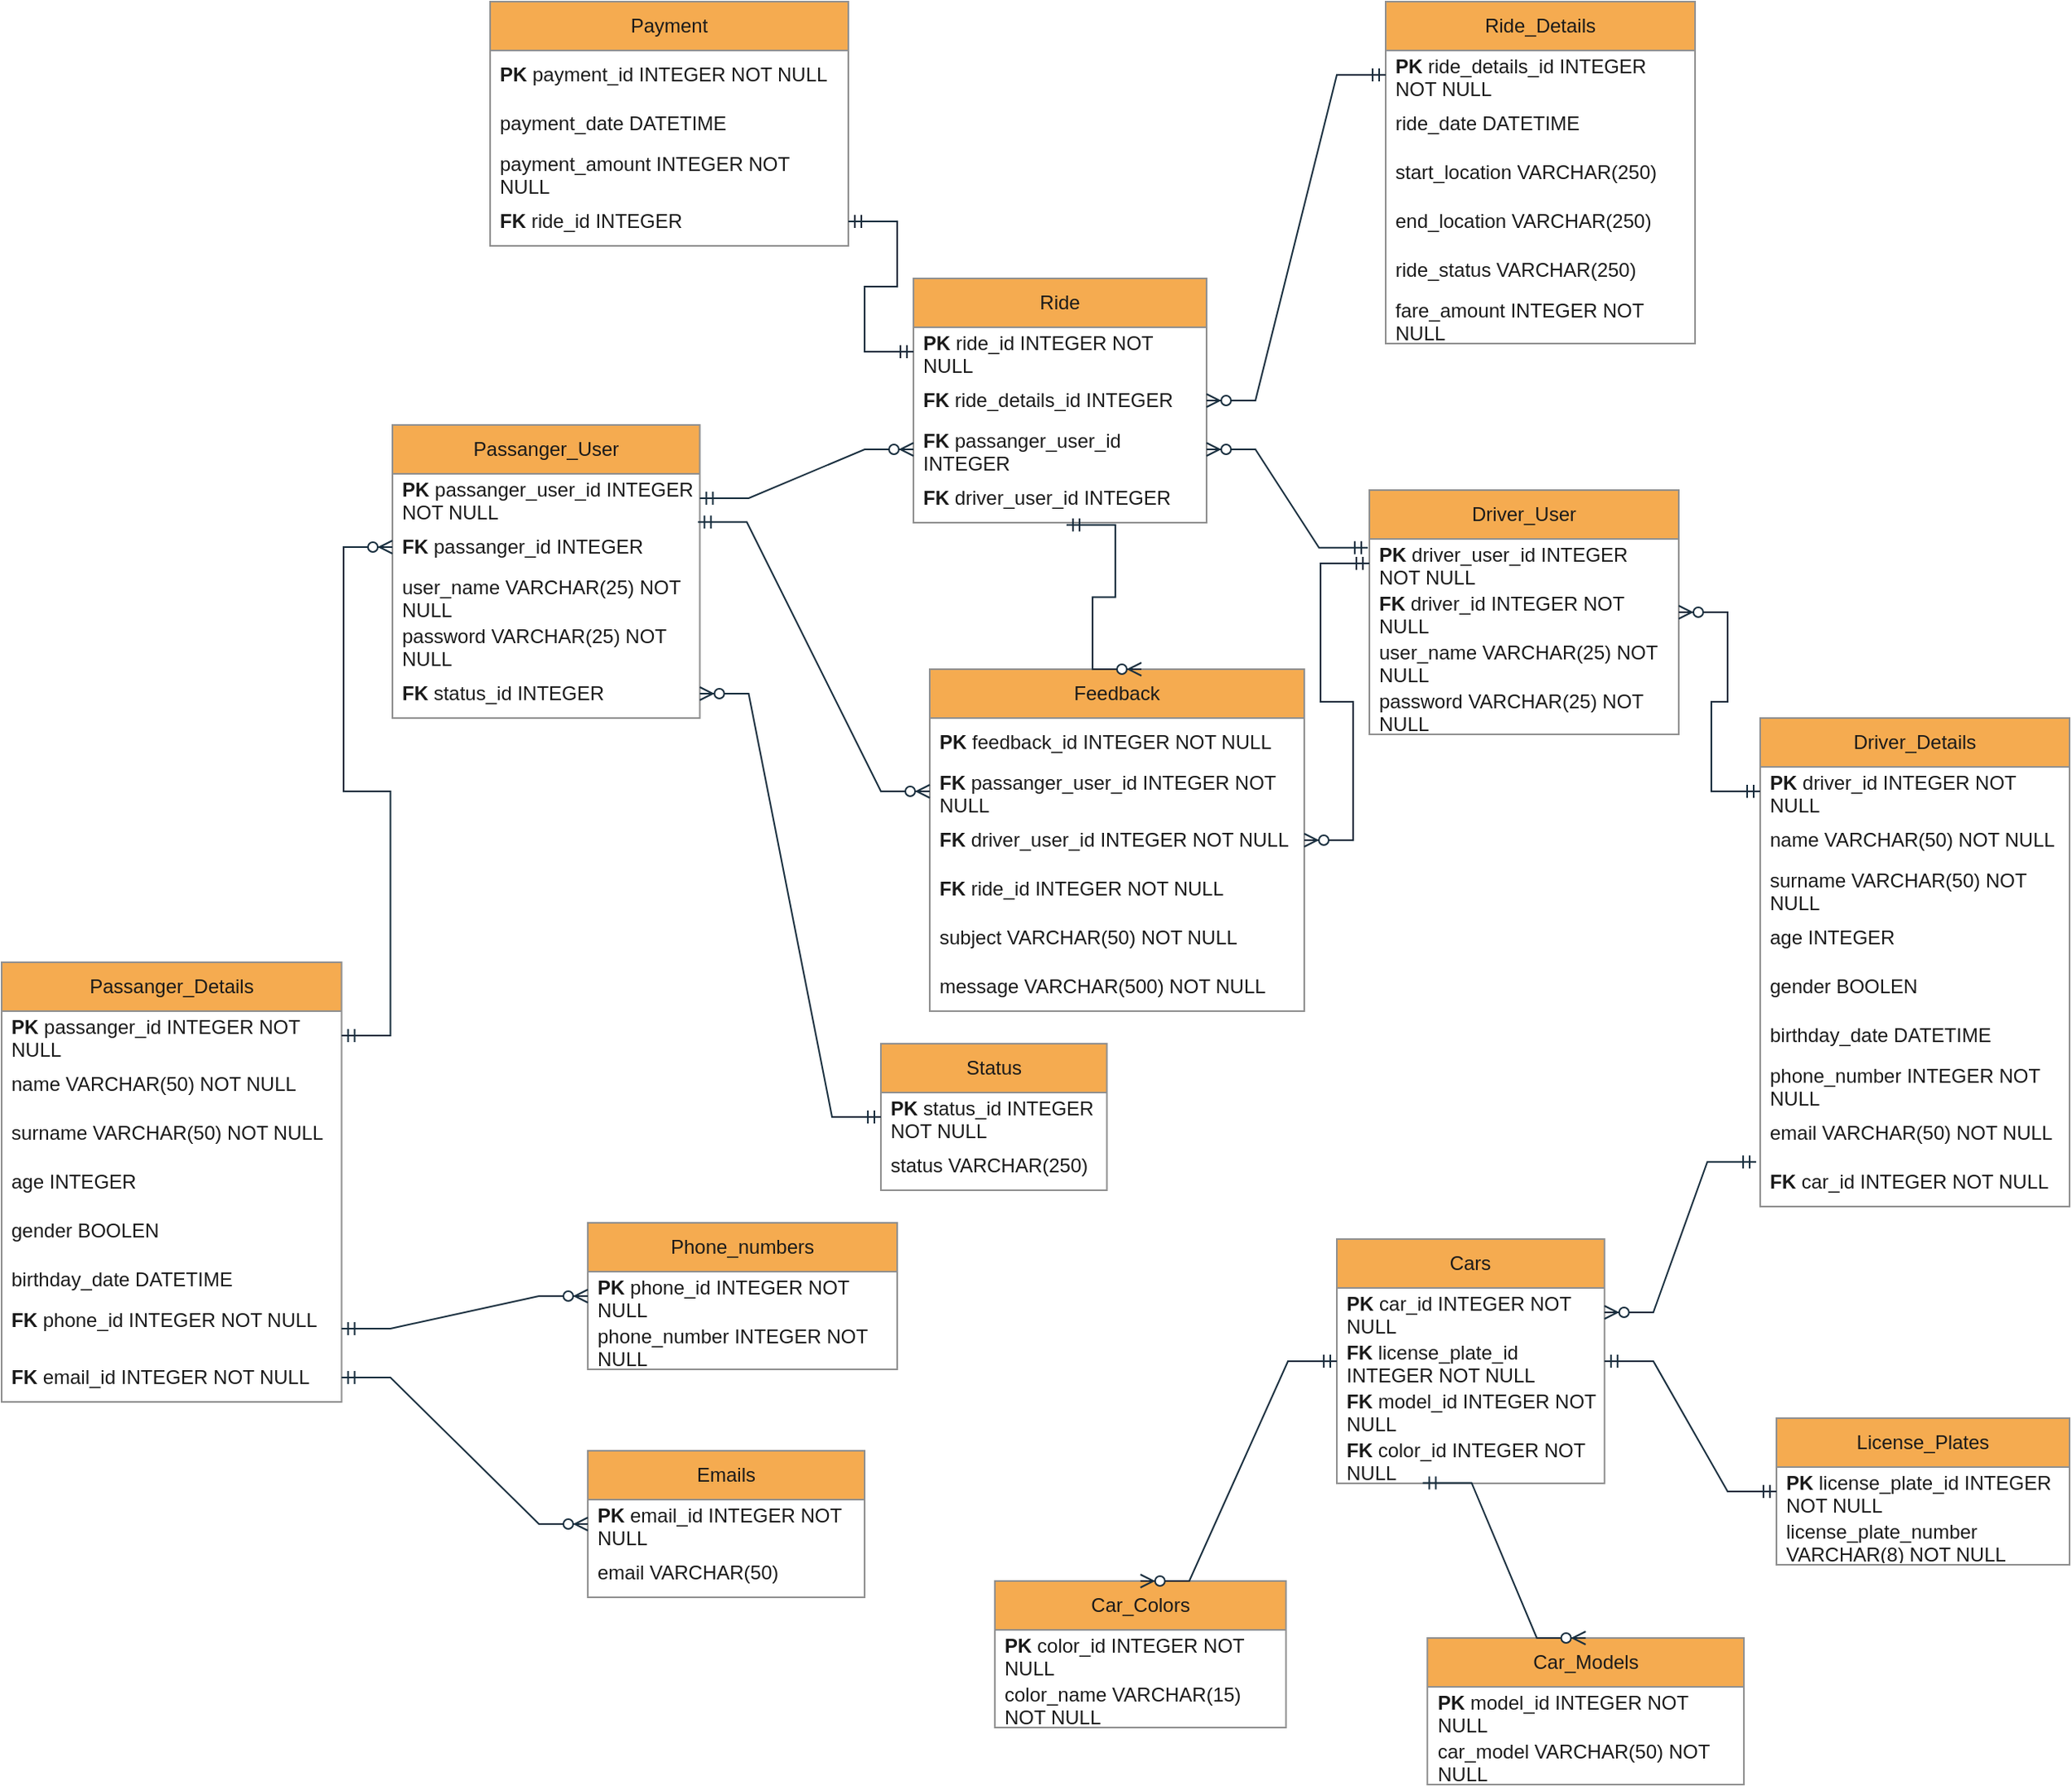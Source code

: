 <mxfile version="21.1.2" type="device">
  <diagram name="Page-1" id="oypxQ4XIu0FFfXPe1J0q">
    <mxGraphModel dx="1908" dy="2410" grid="0" gridSize="10" guides="1" tooltips="1" connect="1" arrows="1" fold="1" page="1" pageScale="1" pageWidth="1920" pageHeight="1200" math="0" shadow="0">
      <root>
        <mxCell id="0" />
        <mxCell id="1" parent="0" />
        <mxCell id="calgERfjeMDnUKyduBk7-1" value="Passanger_User" style="swimlane;fontStyle=0;childLayout=stackLayout;horizontal=1;startSize=30;horizontalStack=0;resizeParent=1;resizeParentMax=0;resizeLast=0;collapsible=1;marginBottom=0;whiteSpace=wrap;html=1;verticalAlign=middle;labelBackgroundColor=none;fillColor=#F5AB50;strokeColor=#909090;fontColor=#1A1A1A;rounded=0;" parent="1" vertex="1">
          <mxGeometry x="430" y="-842" width="188.78" height="180" as="geometry">
            <mxRectangle x="280" y="350" width="100" height="30" as="alternateBounds" />
          </mxGeometry>
        </mxCell>
        <mxCell id="calgERfjeMDnUKyduBk7-2" value="&lt;b&gt;PK&amp;nbsp;&lt;/b&gt;passanger_user_id INTEGER NOT NULL" style="text;strokeColor=none;fillColor=none;align=left;verticalAlign=middle;spacingLeft=4;spacingRight=4;overflow=hidden;points=[[0,0.5],[1,0.5]];portConstraint=eastwest;rotatable=0;whiteSpace=wrap;html=1;labelBackgroundColor=none;fontColor=#1A1A1A;rounded=0;" parent="calgERfjeMDnUKyduBk7-1" vertex="1">
          <mxGeometry y="30" width="188.78" height="30" as="geometry" />
        </mxCell>
        <mxCell id="calgERfjeMDnUKyduBk7-24" value="&lt;b&gt;FK&amp;nbsp;&lt;/b&gt;passanger_id INTEGER" style="text;strokeColor=none;fillColor=none;align=left;verticalAlign=middle;spacingLeft=4;spacingRight=4;overflow=hidden;points=[[0,0.5],[1,0.5]];portConstraint=eastwest;rotatable=0;whiteSpace=wrap;html=1;labelBackgroundColor=none;fontColor=#1A1A1A;rounded=0;" parent="calgERfjeMDnUKyduBk7-1" vertex="1">
          <mxGeometry y="60" width="188.78" height="30" as="geometry" />
        </mxCell>
        <mxCell id="calgERfjeMDnUKyduBk7-3" value="user_name VARCHAR(25) NOT NULL" style="text;strokeColor=none;fillColor=none;align=left;verticalAlign=middle;spacingLeft=4;spacingRight=4;overflow=hidden;points=[[0,0.5],[1,0.5]];portConstraint=eastwest;rotatable=0;whiteSpace=wrap;html=1;labelBackgroundColor=none;fontColor=#1A1A1A;rounded=0;" parent="calgERfjeMDnUKyduBk7-1" vertex="1">
          <mxGeometry y="90" width="188.78" height="30" as="geometry" />
        </mxCell>
        <mxCell id="calgERfjeMDnUKyduBk7-10" value="password VARCHAR(25) NOT NULL" style="text;strokeColor=none;fillColor=none;align=left;verticalAlign=middle;spacingLeft=4;spacingRight=4;overflow=hidden;points=[[0,0.5],[1,0.5]];portConstraint=eastwest;rotatable=0;whiteSpace=wrap;html=1;labelBackgroundColor=none;fontColor=#1A1A1A;rounded=0;" parent="calgERfjeMDnUKyduBk7-1" vertex="1">
          <mxGeometry y="120" width="188.78" height="30" as="geometry" />
        </mxCell>
        <mxCell id="calgERfjeMDnUKyduBk7-117" value="&lt;b&gt;FK&lt;/b&gt; status_id INTEGER" style="text;strokeColor=none;fillColor=none;align=left;verticalAlign=middle;spacingLeft=4;spacingRight=4;overflow=hidden;points=[[0,0.5],[1,0.5]];portConstraint=eastwest;rotatable=0;whiteSpace=wrap;html=1;labelBackgroundColor=none;fontColor=#1A1A1A;rounded=0;" parent="calgERfjeMDnUKyduBk7-1" vertex="1">
          <mxGeometry y="150" width="188.78" height="30" as="geometry" />
        </mxCell>
        <mxCell id="calgERfjeMDnUKyduBk7-16" value="Passanger_Details" style="swimlane;fontStyle=0;childLayout=stackLayout;horizontal=1;startSize=30;horizontalStack=0;resizeParent=1;resizeParentMax=0;resizeLast=0;collapsible=1;marginBottom=0;whiteSpace=wrap;html=1;verticalAlign=middle;labelBackgroundColor=none;fillColor=#F5AB50;strokeColor=#909090;fontColor=#1A1A1A;rounded=0;" parent="1" vertex="1">
          <mxGeometry x="190" y="-512" width="208.78" height="270" as="geometry">
            <mxRectangle x="280" y="350" width="100" height="30" as="alternateBounds" />
          </mxGeometry>
        </mxCell>
        <mxCell id="calgERfjeMDnUKyduBk7-17" value="&lt;b&gt;PK&amp;nbsp;&lt;/b&gt;passanger_id INTEGER NOT NULL" style="text;strokeColor=none;fillColor=none;align=left;verticalAlign=middle;spacingLeft=4;spacingRight=4;overflow=hidden;points=[[0,0.5],[1,0.5]];portConstraint=eastwest;rotatable=0;whiteSpace=wrap;html=1;labelBackgroundColor=none;fontColor=#1A1A1A;rounded=0;" parent="calgERfjeMDnUKyduBk7-16" vertex="1">
          <mxGeometry y="30" width="208.78" height="30" as="geometry" />
        </mxCell>
        <mxCell id="calgERfjeMDnUKyduBk7-18" value="name VARCHAR(50) NOT NULL" style="text;strokeColor=none;fillColor=none;align=left;verticalAlign=middle;spacingLeft=4;spacingRight=4;overflow=hidden;points=[[0,0.5],[1,0.5]];portConstraint=eastwest;rotatable=0;whiteSpace=wrap;html=1;labelBackgroundColor=none;fontColor=#1A1A1A;rounded=0;" parent="calgERfjeMDnUKyduBk7-16" vertex="1">
          <mxGeometry y="60" width="208.78" height="30" as="geometry" />
        </mxCell>
        <mxCell id="calgERfjeMDnUKyduBk7-19" value="surname VARCHAR(50) NOT NULL" style="text;strokeColor=none;fillColor=none;align=left;verticalAlign=middle;spacingLeft=4;spacingRight=4;overflow=hidden;points=[[0,0.5],[1,0.5]];portConstraint=eastwest;rotatable=0;whiteSpace=wrap;html=1;labelBackgroundColor=none;fontColor=#1A1A1A;rounded=0;" parent="calgERfjeMDnUKyduBk7-16" vertex="1">
          <mxGeometry y="90" width="208.78" height="30" as="geometry" />
        </mxCell>
        <mxCell id="calgERfjeMDnUKyduBk7-23" value="age INTEGER" style="text;strokeColor=none;fillColor=none;align=left;verticalAlign=middle;spacingLeft=4;spacingRight=4;overflow=hidden;points=[[0,0.5],[1,0.5]];portConstraint=eastwest;rotatable=0;whiteSpace=wrap;html=1;labelBackgroundColor=none;fontColor=#1A1A1A;rounded=0;" parent="calgERfjeMDnUKyduBk7-16" vertex="1">
          <mxGeometry y="120" width="208.78" height="30" as="geometry" />
        </mxCell>
        <mxCell id="calgERfjeMDnUKyduBk7-27" value="gender BOOLEN" style="text;strokeColor=none;fillColor=none;align=left;verticalAlign=middle;spacingLeft=4;spacingRight=4;overflow=hidden;points=[[0,0.5],[1,0.5]];portConstraint=eastwest;rotatable=0;whiteSpace=wrap;html=1;labelBackgroundColor=none;fontColor=#1A1A1A;rounded=0;" parent="calgERfjeMDnUKyduBk7-16" vertex="1">
          <mxGeometry y="150" width="208.78" height="30" as="geometry" />
        </mxCell>
        <mxCell id="calgERfjeMDnUKyduBk7-22" value="birthday_date DATETIME" style="text;strokeColor=none;fillColor=none;align=left;verticalAlign=middle;spacingLeft=4;spacingRight=4;overflow=hidden;points=[[0,0.5],[1,0.5]];portConstraint=eastwest;rotatable=0;whiteSpace=wrap;html=1;labelBackgroundColor=none;fontColor=#1A1A1A;rounded=0;" parent="calgERfjeMDnUKyduBk7-16" vertex="1">
          <mxGeometry y="180" width="208.78" height="30" as="geometry" />
        </mxCell>
        <mxCell id="calgERfjeMDnUKyduBk7-21" value="&lt;b&gt;FK&amp;nbsp;&lt;/b&gt;phone_id INTEGER NOT NULL&lt;br&gt;&amp;nbsp;" style="text;strokeColor=none;fillColor=none;align=left;verticalAlign=middle;spacingLeft=4;spacingRight=4;overflow=hidden;points=[[0,0.5],[1,0.5]];portConstraint=eastwest;rotatable=0;whiteSpace=wrap;html=1;labelBackgroundColor=none;fontColor=#1A1A1A;rounded=0;" parent="calgERfjeMDnUKyduBk7-16" vertex="1">
          <mxGeometry y="210" width="208.78" height="30" as="geometry" />
        </mxCell>
        <mxCell id="calgERfjeMDnUKyduBk7-25" value="&lt;b&gt;FK&lt;/b&gt; email_id INTEGER NOT NULL" style="text;strokeColor=none;fillColor=none;align=left;verticalAlign=middle;spacingLeft=4;spacingRight=4;overflow=hidden;points=[[0,0.5],[1,0.5]];portConstraint=eastwest;rotatable=0;whiteSpace=wrap;html=1;labelBackgroundColor=none;fontColor=#1A1A1A;rounded=0;" parent="calgERfjeMDnUKyduBk7-16" vertex="1">
          <mxGeometry y="240" width="208.78" height="30" as="geometry" />
        </mxCell>
        <mxCell id="calgERfjeMDnUKyduBk7-28" value="" style="edgeStyle=entityRelationEdgeStyle;fontSize=12;html=1;endArrow=ERzeroToMany;startArrow=ERmandOne;rounded=0;exitX=1;exitY=0.5;exitDx=0;exitDy=0;entryX=0;entryY=0.5;entryDx=0;entryDy=0;labelBackgroundColor=none;fontColor=default;strokeColor=#182E3E;" parent="1" source="calgERfjeMDnUKyduBk7-17" target="calgERfjeMDnUKyduBk7-24" edge="1">
          <mxGeometry width="100" height="100" relative="1" as="geometry">
            <mxPoint x="286" y="128" as="sourcePoint" />
            <mxPoint x="386" y="28" as="targetPoint" />
          </mxGeometry>
        </mxCell>
        <mxCell id="calgERfjeMDnUKyduBk7-29" value="Driver_User" style="swimlane;fontStyle=0;childLayout=stackLayout;horizontal=1;startSize=30;horizontalStack=0;resizeParent=1;resizeParentMax=0;resizeLast=0;collapsible=1;marginBottom=0;whiteSpace=wrap;html=1;verticalAlign=middle;labelBackgroundColor=none;fillColor=#F5AB50;strokeColor=#909090;fontColor=#1A1A1A;rounded=0;" parent="1" vertex="1">
          <mxGeometry x="1030" y="-802" width="190" height="150" as="geometry">
            <mxRectangle x="280" y="350" width="100" height="30" as="alternateBounds" />
          </mxGeometry>
        </mxCell>
        <mxCell id="calgERfjeMDnUKyduBk7-30" value="&lt;b&gt;PK&amp;nbsp;&lt;/b&gt;driver_user_id INTEGER NOT NULL" style="text;strokeColor=none;fillColor=none;align=left;verticalAlign=middle;spacingLeft=4;spacingRight=4;overflow=hidden;points=[[0,0.5],[1,0.5]];portConstraint=eastwest;rotatable=0;whiteSpace=wrap;html=1;labelBackgroundColor=none;fontColor=#1A1A1A;rounded=0;" parent="calgERfjeMDnUKyduBk7-29" vertex="1">
          <mxGeometry y="30" width="190" height="30" as="geometry" />
        </mxCell>
        <mxCell id="calgERfjeMDnUKyduBk7-37" value="&lt;b&gt;FK&amp;nbsp;&lt;/b&gt;driver_id INTEGER NOT NULL" style="text;strokeColor=none;fillColor=none;align=left;verticalAlign=middle;spacingLeft=4;spacingRight=4;overflow=hidden;points=[[0,0.5],[1,0.5]];portConstraint=eastwest;rotatable=0;whiteSpace=wrap;html=1;labelBackgroundColor=none;fontColor=#1A1A1A;rounded=0;" parent="calgERfjeMDnUKyduBk7-29" vertex="1">
          <mxGeometry y="60" width="190" height="30" as="geometry" />
        </mxCell>
        <mxCell id="calgERfjeMDnUKyduBk7-36" value="user_name VARCHAR(25) NOT NULL" style="text;strokeColor=none;fillColor=none;align=left;verticalAlign=middle;spacingLeft=4;spacingRight=4;overflow=hidden;points=[[0,0.5],[1,0.5]];portConstraint=eastwest;rotatable=0;whiteSpace=wrap;html=1;labelBackgroundColor=none;fontColor=#1A1A1A;rounded=0;" parent="calgERfjeMDnUKyduBk7-29" vertex="1">
          <mxGeometry y="90" width="190" height="30" as="geometry" />
        </mxCell>
        <mxCell id="calgERfjeMDnUKyduBk7-35" value="password VARCHAR(25) NOT NULL" style="text;strokeColor=none;fillColor=none;align=left;verticalAlign=middle;spacingLeft=4;spacingRight=4;overflow=hidden;points=[[0,0.5],[1,0.5]];portConstraint=eastwest;rotatable=0;whiteSpace=wrap;html=1;labelBackgroundColor=none;fontColor=#1A1A1A;rounded=0;" parent="calgERfjeMDnUKyduBk7-29" vertex="1">
          <mxGeometry y="120" width="190" height="30" as="geometry" />
        </mxCell>
        <mxCell id="calgERfjeMDnUKyduBk7-38" value="Driver_Details" style="swimlane;fontStyle=0;childLayout=stackLayout;horizontal=1;startSize=30;horizontalStack=0;resizeParent=1;resizeParentMax=0;resizeLast=0;collapsible=1;marginBottom=0;whiteSpace=wrap;html=1;verticalAlign=middle;labelBackgroundColor=none;fillColor=#F5AB50;strokeColor=#909090;fontColor=#1A1A1A;rounded=0;" parent="1" vertex="1">
          <mxGeometry x="1270" y="-662" width="190" height="300" as="geometry">
            <mxRectangle x="280" y="350" width="100" height="30" as="alternateBounds" />
          </mxGeometry>
        </mxCell>
        <mxCell id="calgERfjeMDnUKyduBk7-39" value="&lt;b&gt;PK&amp;nbsp;&lt;/b&gt;driver_id INTEGER NOT NULL" style="text;strokeColor=none;fillColor=none;align=left;verticalAlign=middle;spacingLeft=4;spacingRight=4;overflow=hidden;points=[[0,0.5],[1,0.5]];portConstraint=eastwest;rotatable=0;whiteSpace=wrap;html=1;labelBackgroundColor=none;fontColor=#1A1A1A;rounded=0;" parent="calgERfjeMDnUKyduBk7-38" vertex="1">
          <mxGeometry y="30" width="190" height="30" as="geometry" />
        </mxCell>
        <mxCell id="calgERfjeMDnUKyduBk7-40" value="name VARCHAR(50) NOT NULL" style="text;strokeColor=none;fillColor=none;align=left;verticalAlign=middle;spacingLeft=4;spacingRight=4;overflow=hidden;points=[[0,0.5],[1,0.5]];portConstraint=eastwest;rotatable=0;whiteSpace=wrap;html=1;labelBackgroundColor=none;fontColor=#1A1A1A;rounded=0;" parent="calgERfjeMDnUKyduBk7-38" vertex="1">
          <mxGeometry y="60" width="190" height="30" as="geometry" />
        </mxCell>
        <mxCell id="calgERfjeMDnUKyduBk7-41" value="surname VARCHAR(50) NOT NULL" style="text;strokeColor=none;fillColor=none;align=left;verticalAlign=middle;spacingLeft=4;spacingRight=4;overflow=hidden;points=[[0,0.5],[1,0.5]];portConstraint=eastwest;rotatable=0;whiteSpace=wrap;html=1;labelBackgroundColor=none;fontColor=#1A1A1A;rounded=0;" parent="calgERfjeMDnUKyduBk7-38" vertex="1">
          <mxGeometry y="90" width="190" height="30" as="geometry" />
        </mxCell>
        <mxCell id="calgERfjeMDnUKyduBk7-42" value="age INTEGER" style="text;strokeColor=none;fillColor=none;align=left;verticalAlign=middle;spacingLeft=4;spacingRight=4;overflow=hidden;points=[[0,0.5],[1,0.5]];portConstraint=eastwest;rotatable=0;whiteSpace=wrap;html=1;labelBackgroundColor=none;fontColor=#1A1A1A;rounded=0;" parent="calgERfjeMDnUKyduBk7-38" vertex="1">
          <mxGeometry y="120" width="190" height="30" as="geometry" />
        </mxCell>
        <mxCell id="calgERfjeMDnUKyduBk7-43" value="gender BOOLEN" style="text;strokeColor=none;fillColor=none;align=left;verticalAlign=middle;spacingLeft=4;spacingRight=4;overflow=hidden;points=[[0,0.5],[1,0.5]];portConstraint=eastwest;rotatable=0;whiteSpace=wrap;html=1;labelBackgroundColor=none;fontColor=#1A1A1A;rounded=0;" parent="calgERfjeMDnUKyduBk7-38" vertex="1">
          <mxGeometry y="150" width="190" height="30" as="geometry" />
        </mxCell>
        <mxCell id="calgERfjeMDnUKyduBk7-44" value="birthday_date DATETIME" style="text;strokeColor=none;fillColor=none;align=left;verticalAlign=middle;spacingLeft=4;spacingRight=4;overflow=hidden;points=[[0,0.5],[1,0.5]];portConstraint=eastwest;rotatable=0;whiteSpace=wrap;html=1;labelBackgroundColor=none;fontColor=#1A1A1A;rounded=0;" parent="calgERfjeMDnUKyduBk7-38" vertex="1">
          <mxGeometry y="180" width="190" height="30" as="geometry" />
        </mxCell>
        <mxCell id="calgERfjeMDnUKyduBk7-45" value="phone_number INTEGER NOT NULL" style="text;strokeColor=none;fillColor=none;align=left;verticalAlign=middle;spacingLeft=4;spacingRight=4;overflow=hidden;points=[[0,0.5],[1,0.5]];portConstraint=eastwest;rotatable=0;whiteSpace=wrap;html=1;labelBackgroundColor=none;fontColor=#1A1A1A;rounded=0;" parent="calgERfjeMDnUKyduBk7-38" vertex="1">
          <mxGeometry y="210" width="190" height="30" as="geometry" />
        </mxCell>
        <mxCell id="calgERfjeMDnUKyduBk7-46" value="email VARCHAR(50) NOT NULL" style="text;strokeColor=none;fillColor=none;align=left;verticalAlign=middle;spacingLeft=4;spacingRight=4;overflow=hidden;points=[[0,0.5],[1,0.5]];portConstraint=eastwest;rotatable=0;whiteSpace=wrap;html=1;labelBackgroundColor=none;fontColor=#1A1A1A;rounded=0;" parent="calgERfjeMDnUKyduBk7-38" vertex="1">
          <mxGeometry y="240" width="190" height="30" as="geometry" />
        </mxCell>
        <mxCell id="calgERfjeMDnUKyduBk7-49" value="&lt;b&gt;FK&amp;nbsp;&lt;/b&gt;car_id INTEGER NOT NULL" style="text;strokeColor=none;fillColor=none;align=left;verticalAlign=middle;spacingLeft=4;spacingRight=4;overflow=hidden;points=[[0,0.5],[1,0.5]];portConstraint=eastwest;rotatable=0;whiteSpace=wrap;html=1;labelBackgroundColor=none;fontColor=#1A1A1A;rounded=0;" parent="calgERfjeMDnUKyduBk7-38" vertex="1">
          <mxGeometry y="270" width="190" height="30" as="geometry" />
        </mxCell>
        <mxCell id="calgERfjeMDnUKyduBk7-50" value="Cars" style="swimlane;fontStyle=0;childLayout=stackLayout;horizontal=1;startSize=30;horizontalStack=0;resizeParent=1;resizeParentMax=0;resizeLast=0;collapsible=1;marginBottom=0;whiteSpace=wrap;html=1;verticalAlign=middle;labelBackgroundColor=none;fillColor=#F5AB50;strokeColor=#909090;fontColor=#1A1A1A;rounded=0;" parent="1" vertex="1">
          <mxGeometry x="1010" y="-342" width="164.39" height="150" as="geometry">
            <mxRectangle x="280" y="350" width="100" height="30" as="alternateBounds" />
          </mxGeometry>
        </mxCell>
        <mxCell id="calgERfjeMDnUKyduBk7-51" value="&lt;b&gt;PK&amp;nbsp;&lt;/b&gt;car_id INTEGER NOT NULL" style="text;strokeColor=none;fillColor=none;align=left;verticalAlign=middle;spacingLeft=4;spacingRight=4;overflow=hidden;points=[[0,0.5],[1,0.5]];portConstraint=eastwest;rotatable=0;whiteSpace=wrap;html=1;labelBackgroundColor=none;fontColor=#1A1A1A;rounded=0;" parent="calgERfjeMDnUKyduBk7-50" vertex="1">
          <mxGeometry y="30" width="164.39" height="30" as="geometry" />
        </mxCell>
        <mxCell id="calgERfjeMDnUKyduBk7-55" value="&lt;b&gt;FK&amp;nbsp;&lt;/b&gt;license_plate_id INTEGER NOT NULL" style="text;strokeColor=none;fillColor=none;align=left;verticalAlign=middle;spacingLeft=4;spacingRight=4;overflow=hidden;points=[[0,0.5],[1,0.5]];portConstraint=eastwest;rotatable=0;whiteSpace=wrap;html=1;labelBackgroundColor=none;fontColor=#1A1A1A;rounded=0;" parent="calgERfjeMDnUKyduBk7-50" vertex="1">
          <mxGeometry y="60" width="164.39" height="30" as="geometry" />
        </mxCell>
        <mxCell id="calgERfjeMDnUKyduBk7-52" value="&lt;b&gt;FK&amp;nbsp;&lt;/b&gt;model_id INTEGER NOT NULL" style="text;strokeColor=none;fillColor=none;align=left;verticalAlign=middle;spacingLeft=4;spacingRight=4;overflow=hidden;points=[[0,0.5],[1,0.5]];portConstraint=eastwest;rotatable=0;whiteSpace=wrap;html=1;labelBackgroundColor=none;fontColor=#1A1A1A;rounded=0;" parent="calgERfjeMDnUKyduBk7-50" vertex="1">
          <mxGeometry y="90" width="164.39" height="30" as="geometry" />
        </mxCell>
        <mxCell id="calgERfjeMDnUKyduBk7-54" value="&lt;b&gt;FK&amp;nbsp;&lt;/b&gt;color_id INTEGER NOT NULL" style="text;strokeColor=none;fillColor=none;align=left;verticalAlign=middle;spacingLeft=4;spacingRight=4;overflow=hidden;points=[[0,0.5],[1,0.5]];portConstraint=eastwest;rotatable=0;whiteSpace=wrap;html=1;labelBackgroundColor=none;fontColor=#1A1A1A;rounded=0;" parent="calgERfjeMDnUKyduBk7-50" vertex="1">
          <mxGeometry y="120" width="164.39" height="30" as="geometry" />
        </mxCell>
        <mxCell id="calgERfjeMDnUKyduBk7-56" value="License_Plates" style="swimlane;fontStyle=0;childLayout=stackLayout;horizontal=1;startSize=30;horizontalStack=0;resizeParent=1;resizeParentMax=0;resizeLast=0;collapsible=1;marginBottom=0;whiteSpace=wrap;html=1;verticalAlign=middle;labelBackgroundColor=none;fillColor=#F5AB50;strokeColor=#909090;fontColor=#1A1A1A;rounded=0;" parent="1" vertex="1">
          <mxGeometry x="1280" y="-232" width="180" height="90" as="geometry">
            <mxRectangle x="280" y="350" width="100" height="30" as="alternateBounds" />
          </mxGeometry>
        </mxCell>
        <mxCell id="calgERfjeMDnUKyduBk7-57" value="&lt;b&gt;PK&amp;nbsp;&lt;/b&gt;license_plate_id INTEGER NOT NULL" style="text;strokeColor=none;fillColor=none;align=left;verticalAlign=middle;spacingLeft=4;spacingRight=4;overflow=hidden;points=[[0,0.5],[1,0.5]];portConstraint=eastwest;rotatable=0;whiteSpace=wrap;html=1;labelBackgroundColor=none;fontColor=#1A1A1A;rounded=0;" parent="calgERfjeMDnUKyduBk7-56" vertex="1">
          <mxGeometry y="30" width="180" height="30" as="geometry" />
        </mxCell>
        <mxCell id="calgERfjeMDnUKyduBk7-58" value="license_plate_number VARCHAR(8) NOT NULL" style="text;strokeColor=none;fillColor=none;align=left;verticalAlign=middle;spacingLeft=4;spacingRight=4;overflow=hidden;points=[[0,0.5],[1,0.5]];portConstraint=eastwest;rotatable=0;whiteSpace=wrap;html=1;labelBackgroundColor=none;fontColor=#1A1A1A;rounded=0;" parent="calgERfjeMDnUKyduBk7-56" vertex="1">
          <mxGeometry y="60" width="180" height="30" as="geometry" />
        </mxCell>
        <mxCell id="calgERfjeMDnUKyduBk7-61" value="Car_Models" style="swimlane;fontStyle=0;childLayout=stackLayout;horizontal=1;startSize=30;horizontalStack=0;resizeParent=1;resizeParentMax=0;resizeLast=0;collapsible=1;marginBottom=0;whiteSpace=wrap;html=1;verticalAlign=middle;labelBackgroundColor=none;fillColor=#F5AB50;strokeColor=#909090;fontColor=#1A1A1A;rounded=0;" parent="1" vertex="1">
          <mxGeometry x="1065.61" y="-97" width="194.39" height="90" as="geometry">
            <mxRectangle x="280" y="350" width="100" height="30" as="alternateBounds" />
          </mxGeometry>
        </mxCell>
        <mxCell id="calgERfjeMDnUKyduBk7-62" value="&lt;b&gt;PK&amp;nbsp;&lt;/b&gt;model_id INTEGER NOT NULL" style="text;strokeColor=none;fillColor=none;align=left;verticalAlign=middle;spacingLeft=4;spacingRight=4;overflow=hidden;points=[[0,0.5],[1,0.5]];portConstraint=eastwest;rotatable=0;whiteSpace=wrap;html=1;labelBackgroundColor=none;fontColor=#1A1A1A;rounded=0;" parent="calgERfjeMDnUKyduBk7-61" vertex="1">
          <mxGeometry y="30" width="194.39" height="30" as="geometry" />
        </mxCell>
        <mxCell id="calgERfjeMDnUKyduBk7-63" value="car_model VARCHAR(50) NOT NULL" style="text;strokeColor=none;fillColor=none;align=left;verticalAlign=middle;spacingLeft=4;spacingRight=4;overflow=hidden;points=[[0,0.5],[1,0.5]];portConstraint=eastwest;rotatable=0;whiteSpace=wrap;html=1;labelBackgroundColor=none;fontColor=#1A1A1A;rounded=0;" parent="calgERfjeMDnUKyduBk7-61" vertex="1">
          <mxGeometry y="60" width="194.39" height="30" as="geometry" />
        </mxCell>
        <mxCell id="calgERfjeMDnUKyduBk7-64" value="Car_Colors" style="swimlane;fontStyle=0;childLayout=stackLayout;horizontal=1;startSize=30;horizontalStack=0;resizeParent=1;resizeParentMax=0;resizeLast=0;collapsible=1;marginBottom=0;whiteSpace=wrap;html=1;verticalAlign=middle;labelBackgroundColor=none;fillColor=#F5AB50;strokeColor=#909090;fontColor=#1A1A1A;rounded=0;" parent="1" vertex="1">
          <mxGeometry x="800" y="-132" width="178.78" height="90" as="geometry">
            <mxRectangle x="280" y="350" width="100" height="30" as="alternateBounds" />
          </mxGeometry>
        </mxCell>
        <mxCell id="calgERfjeMDnUKyduBk7-66" value="&lt;b&gt;PK&amp;nbsp;&lt;/b&gt;color_id INTEGER NOT NULL" style="text;strokeColor=none;fillColor=none;align=left;verticalAlign=middle;spacingLeft=4;spacingRight=4;overflow=hidden;points=[[0,0.5],[1,0.5]];portConstraint=eastwest;rotatable=0;whiteSpace=wrap;html=1;labelBackgroundColor=none;fontColor=#1A1A1A;rounded=0;" parent="calgERfjeMDnUKyduBk7-64" vertex="1">
          <mxGeometry y="30" width="178.78" height="30" as="geometry" />
        </mxCell>
        <mxCell id="calgERfjeMDnUKyduBk7-68" value="color_name VARCHAR(15) NOT NULL" style="text;strokeColor=none;fillColor=none;align=left;verticalAlign=middle;spacingLeft=4;spacingRight=4;overflow=hidden;points=[[0,0.5],[1,0.5]];portConstraint=eastwest;rotatable=0;whiteSpace=wrap;html=1;labelBackgroundColor=none;fontColor=#1A1A1A;rounded=0;" parent="calgERfjeMDnUKyduBk7-64" vertex="1">
          <mxGeometry y="60" width="178.78" height="30" as="geometry" />
        </mxCell>
        <mxCell id="calgERfjeMDnUKyduBk7-69" value="" style="edgeStyle=entityRelationEdgeStyle;fontSize=12;html=1;endArrow=ERmandOne;startArrow=ERmandOne;rounded=0;entryX=0;entryY=0.5;entryDx=0;entryDy=0;exitX=1;exitY=0.5;exitDx=0;exitDy=0;labelBackgroundColor=none;fontColor=default;strokeColor=#182E3E;" parent="1" source="calgERfjeMDnUKyduBk7-55" target="calgERfjeMDnUKyduBk7-57" edge="1">
          <mxGeometry width="100" height="100" relative="1" as="geometry">
            <mxPoint x="1525" y="122" as="sourcePoint" />
            <mxPoint x="1656" y="28" as="targetPoint" />
          </mxGeometry>
        </mxCell>
        <mxCell id="calgERfjeMDnUKyduBk7-70" value="" style="edgeStyle=entityRelationEdgeStyle;fontSize=12;html=1;endArrow=ERzeroToMany;startArrow=ERmandOne;rounded=0;entryX=0.5;entryY=0;entryDx=0;entryDy=0;exitX=0.321;exitY=0.99;exitDx=0;exitDy=0;labelBackgroundColor=none;fontColor=default;strokeColor=#182E3E;exitPerimeter=0;" parent="1" source="calgERfjeMDnUKyduBk7-54" target="calgERfjeMDnUKyduBk7-61" edge="1">
          <mxGeometry width="100" height="100" relative="1" as="geometry">
            <mxPoint x="1536" y="278" as="sourcePoint" />
            <mxPoint x="1636" y="178" as="targetPoint" />
          </mxGeometry>
        </mxCell>
        <mxCell id="calgERfjeMDnUKyduBk7-71" value="" style="edgeStyle=entityRelationEdgeStyle;fontSize=12;html=1;endArrow=ERzeroToMany;startArrow=ERmandOne;rounded=0;labelBackgroundColor=none;fontColor=default;strokeColor=#182E3E;exitX=0;exitY=0.5;exitDx=0;exitDy=0;entryX=0.5;entryY=0;entryDx=0;entryDy=0;" parent="1" source="calgERfjeMDnUKyduBk7-55" target="calgERfjeMDnUKyduBk7-64" edge="1">
          <mxGeometry width="100" height="100" relative="1" as="geometry">
            <mxPoint x="1559" y="-147" as="sourcePoint" />
            <mxPoint x="1340" y="33" as="targetPoint" />
          </mxGeometry>
        </mxCell>
        <mxCell id="calgERfjeMDnUKyduBk7-72" value="" style="edgeStyle=entityRelationEdgeStyle;fontSize=12;html=1;endArrow=ERzeroToMany;startArrow=ERmandOne;rounded=0;exitX=-0.013;exitY=0.086;exitDx=0;exitDy=0;entryX=1;entryY=0.5;entryDx=0;entryDy=0;labelBackgroundColor=none;fontColor=default;strokeColor=#182E3E;exitPerimeter=0;" parent="1" source="calgERfjeMDnUKyduBk7-49" target="calgERfjeMDnUKyduBk7-51" edge="1">
          <mxGeometry width="100" height="100" relative="1" as="geometry">
            <mxPoint x="1286" y="218" as="sourcePoint" />
            <mxPoint x="1386" y="118" as="targetPoint" />
          </mxGeometry>
        </mxCell>
        <mxCell id="calgERfjeMDnUKyduBk7-73" value="" style="edgeStyle=entityRelationEdgeStyle;fontSize=12;html=1;endArrow=ERzeroToMany;startArrow=ERmandOne;rounded=0;exitX=0;exitY=0.5;exitDx=0;exitDy=0;entryX=1;entryY=0.5;entryDx=0;entryDy=0;labelBackgroundColor=none;fontColor=default;strokeColor=#182E3E;" parent="1" source="calgERfjeMDnUKyduBk7-39" target="calgERfjeMDnUKyduBk7-37" edge="1">
          <mxGeometry width="100" height="100" relative="1" as="geometry">
            <mxPoint x="696" y="208" as="sourcePoint" />
            <mxPoint x="796" y="108" as="targetPoint" />
          </mxGeometry>
        </mxCell>
        <mxCell id="calgERfjeMDnUKyduBk7-74" value="Ride" style="swimlane;fontStyle=0;childLayout=stackLayout;horizontal=1;startSize=30;horizontalStack=0;resizeParent=1;resizeParentMax=0;resizeLast=0;collapsible=1;marginBottom=0;whiteSpace=wrap;html=1;verticalAlign=middle;labelBackgroundColor=none;fillColor=#F5AB50;strokeColor=#909090;fontColor=#1A1A1A;rounded=0;" parent="1" vertex="1">
          <mxGeometry x="750" y="-932" width="180" height="150" as="geometry">
            <mxRectangle x="280" y="350" width="100" height="30" as="alternateBounds" />
          </mxGeometry>
        </mxCell>
        <mxCell id="calgERfjeMDnUKyduBk7-75" value="&lt;b&gt;PK&lt;/b&gt; ride_id INTEGER NOT NULL" style="text;strokeColor=none;fillColor=none;align=left;verticalAlign=middle;spacingLeft=4;spacingRight=4;overflow=hidden;points=[[0,0.5],[1,0.5]];portConstraint=eastwest;rotatable=0;whiteSpace=wrap;html=1;labelBackgroundColor=none;fontColor=#1A1A1A;rounded=0;" parent="calgERfjeMDnUKyduBk7-74" vertex="1">
          <mxGeometry y="30" width="180" height="30" as="geometry" />
        </mxCell>
        <mxCell id="calgERfjeMDnUKyduBk7-76" value="&lt;b&gt;FK&lt;/b&gt; ride_details_id INTEGER" style="text;strokeColor=none;fillColor=none;align=left;verticalAlign=middle;spacingLeft=4;spacingRight=4;overflow=hidden;points=[[0,0.5],[1,0.5]];portConstraint=eastwest;rotatable=0;whiteSpace=wrap;html=1;labelBackgroundColor=none;fontColor=#1A1A1A;rounded=0;" parent="calgERfjeMDnUKyduBk7-74" vertex="1">
          <mxGeometry y="60" width="180" height="30" as="geometry" />
        </mxCell>
        <mxCell id="calgERfjeMDnUKyduBk7-77" value="&lt;b&gt;FK&amp;nbsp;&lt;/b&gt;passanger_user_id INTEGER" style="text;strokeColor=none;fillColor=none;align=left;verticalAlign=middle;spacingLeft=4;spacingRight=4;overflow=hidden;points=[[0,0.5],[1,0.5]];portConstraint=eastwest;rotatable=0;whiteSpace=wrap;html=1;labelBackgroundColor=none;fontColor=#1A1A1A;rounded=0;" parent="calgERfjeMDnUKyduBk7-74" vertex="1">
          <mxGeometry y="90" width="180" height="30" as="geometry" />
        </mxCell>
        <mxCell id="calgERfjeMDnUKyduBk7-78" value="&lt;b&gt;FK&amp;nbsp;&lt;/b&gt;driver_user_id INTEGER" style="text;strokeColor=none;fillColor=none;align=left;verticalAlign=middle;spacingLeft=4;spacingRight=4;overflow=hidden;points=[[0,0.5],[1,0.5]];portConstraint=eastwest;rotatable=0;whiteSpace=wrap;html=1;labelBackgroundColor=none;fontColor=#1A1A1A;rounded=0;" parent="calgERfjeMDnUKyduBk7-74" vertex="1">
          <mxGeometry y="120" width="180" height="30" as="geometry" />
        </mxCell>
        <mxCell id="calgERfjeMDnUKyduBk7-79" value="Ride_Details" style="swimlane;fontStyle=0;childLayout=stackLayout;horizontal=1;startSize=30;horizontalStack=0;resizeParent=1;resizeParentMax=0;resizeLast=0;collapsible=1;marginBottom=0;whiteSpace=wrap;html=1;verticalAlign=middle;labelBackgroundColor=none;fillColor=#F5AB50;strokeColor=#909090;fontColor=#1A1A1A;rounded=0;" parent="1" vertex="1">
          <mxGeometry x="1040" y="-1102" width="190" height="210" as="geometry">
            <mxRectangle x="280" y="350" width="100" height="30" as="alternateBounds" />
          </mxGeometry>
        </mxCell>
        <mxCell id="calgERfjeMDnUKyduBk7-80" value="&lt;b&gt;PK&amp;nbsp;&lt;/b&gt;ride_details_id INTEGER NOT NULL" style="text;strokeColor=none;fillColor=none;align=left;verticalAlign=middle;spacingLeft=4;spacingRight=4;overflow=hidden;points=[[0,0.5],[1,0.5]];portConstraint=eastwest;rotatable=0;whiteSpace=wrap;html=1;labelBackgroundColor=none;fontColor=#1A1A1A;rounded=0;" parent="calgERfjeMDnUKyduBk7-79" vertex="1">
          <mxGeometry y="30" width="190" height="30" as="geometry" />
        </mxCell>
        <mxCell id="calgERfjeMDnUKyduBk7-88" value="ride_date DATETIME" style="text;strokeColor=none;fillColor=none;align=left;verticalAlign=middle;spacingLeft=4;spacingRight=4;overflow=hidden;points=[[0,0.5],[1,0.5]];portConstraint=eastwest;rotatable=0;whiteSpace=wrap;html=1;labelBackgroundColor=none;fontColor=#1A1A1A;rounded=0;" parent="calgERfjeMDnUKyduBk7-79" vertex="1">
          <mxGeometry y="60" width="190" height="30" as="geometry" />
        </mxCell>
        <mxCell id="calgERfjeMDnUKyduBk7-87" value="start_location VARCHAR(250)" style="text;strokeColor=none;fillColor=none;align=left;verticalAlign=middle;spacingLeft=4;spacingRight=4;overflow=hidden;points=[[0,0.5],[1,0.5]];portConstraint=eastwest;rotatable=0;whiteSpace=wrap;html=1;labelBackgroundColor=none;fontColor=#1A1A1A;rounded=0;" parent="calgERfjeMDnUKyduBk7-79" vertex="1">
          <mxGeometry y="90" width="190" height="30" as="geometry" />
        </mxCell>
        <mxCell id="calgERfjeMDnUKyduBk7-86" value="end_location VARCHAR(250)" style="text;strokeColor=none;fillColor=none;align=left;verticalAlign=middle;spacingLeft=4;spacingRight=4;overflow=hidden;points=[[0,0.5],[1,0.5]];portConstraint=eastwest;rotatable=0;whiteSpace=wrap;html=1;labelBackgroundColor=none;fontColor=#1A1A1A;rounded=0;" parent="calgERfjeMDnUKyduBk7-79" vertex="1">
          <mxGeometry y="120" width="190" height="30" as="geometry" />
        </mxCell>
        <mxCell id="calgERfjeMDnUKyduBk7-85" value="ride_status VARCHAR(250)" style="text;strokeColor=none;fillColor=none;align=left;verticalAlign=middle;spacingLeft=4;spacingRight=4;overflow=hidden;points=[[0,0.5],[1,0.5]];portConstraint=eastwest;rotatable=0;whiteSpace=wrap;html=1;labelBackgroundColor=none;fontColor=#1A1A1A;rounded=0;" parent="calgERfjeMDnUKyduBk7-79" vertex="1">
          <mxGeometry y="150" width="190" height="30" as="geometry" />
        </mxCell>
        <mxCell id="calgERfjeMDnUKyduBk7-84" value="fare_amount INTEGER NOT NULL" style="text;strokeColor=none;fillColor=none;align=left;verticalAlign=middle;spacingLeft=4;spacingRight=4;overflow=hidden;points=[[0,0.5],[1,0.5]];portConstraint=eastwest;rotatable=0;whiteSpace=wrap;html=1;labelBackgroundColor=none;fontColor=#1A1A1A;rounded=0;" parent="calgERfjeMDnUKyduBk7-79" vertex="1">
          <mxGeometry y="180" width="190" height="30" as="geometry" />
        </mxCell>
        <mxCell id="calgERfjeMDnUKyduBk7-89" value="Emails" style="swimlane;fontStyle=0;childLayout=stackLayout;horizontal=1;startSize=30;horizontalStack=0;resizeParent=1;resizeParentMax=0;resizeLast=0;collapsible=1;marginBottom=0;whiteSpace=wrap;html=1;verticalAlign=middle;labelBackgroundColor=none;fillColor=#F5AB50;strokeColor=#909090;fontColor=#1A1A1A;rounded=0;" parent="1" vertex="1">
          <mxGeometry x="550" y="-212" width="170" height="90" as="geometry">
            <mxRectangle x="280" y="350" width="100" height="30" as="alternateBounds" />
          </mxGeometry>
        </mxCell>
        <mxCell id="calgERfjeMDnUKyduBk7-90" value="&lt;b&gt;PK&lt;/b&gt; email_id INTEGER NOT NULL" style="text;strokeColor=none;fillColor=none;align=left;verticalAlign=middle;spacingLeft=4;spacingRight=4;overflow=hidden;points=[[0,0.5],[1,0.5]];portConstraint=eastwest;rotatable=0;whiteSpace=wrap;html=1;labelBackgroundColor=none;fontColor=#1A1A1A;rounded=0;" parent="calgERfjeMDnUKyduBk7-89" vertex="1">
          <mxGeometry y="30" width="170" height="30" as="geometry" />
        </mxCell>
        <mxCell id="calgERfjeMDnUKyduBk7-91" value="email VARCHAR(50)" style="text;strokeColor=none;fillColor=none;align=left;verticalAlign=middle;spacingLeft=4;spacingRight=4;overflow=hidden;points=[[0,0.5],[1,0.5]];portConstraint=eastwest;rotatable=0;whiteSpace=wrap;html=1;labelBackgroundColor=none;fontColor=#1A1A1A;rounded=0;" parent="calgERfjeMDnUKyduBk7-89" vertex="1">
          <mxGeometry y="60" width="170" height="30" as="geometry" />
        </mxCell>
        <mxCell id="calgERfjeMDnUKyduBk7-94" value="Phone_numbers" style="swimlane;fontStyle=0;childLayout=stackLayout;horizontal=1;startSize=30;horizontalStack=0;resizeParent=1;resizeParentMax=0;resizeLast=0;collapsible=1;marginBottom=0;whiteSpace=wrap;html=1;verticalAlign=middle;labelBackgroundColor=none;fillColor=#F5AB50;strokeColor=#909090;fontColor=#1A1A1A;rounded=0;" parent="1" vertex="1">
          <mxGeometry x="550" y="-352" width="190" height="90" as="geometry">
            <mxRectangle x="280" y="350" width="100" height="30" as="alternateBounds" />
          </mxGeometry>
        </mxCell>
        <mxCell id="calgERfjeMDnUKyduBk7-95" value="&lt;b&gt;PK&amp;nbsp;&lt;/b&gt;phone_id INTEGER NOT NULL" style="text;strokeColor=none;fillColor=none;align=left;verticalAlign=middle;spacingLeft=4;spacingRight=4;overflow=hidden;points=[[0,0.5],[1,0.5]];portConstraint=eastwest;rotatable=0;whiteSpace=wrap;html=1;labelBackgroundColor=none;fontColor=#1A1A1A;rounded=0;" parent="calgERfjeMDnUKyduBk7-94" vertex="1">
          <mxGeometry y="30" width="190" height="30" as="geometry" />
        </mxCell>
        <mxCell id="calgERfjeMDnUKyduBk7-96" value="phone_number INTEGER NOT NULL" style="text;strokeColor=none;fillColor=none;align=left;verticalAlign=middle;spacingLeft=4;spacingRight=4;overflow=hidden;points=[[0,0.5],[1,0.5]];portConstraint=eastwest;rotatable=0;whiteSpace=wrap;html=1;labelBackgroundColor=none;fontColor=#1A1A1A;rounded=0;" parent="calgERfjeMDnUKyduBk7-94" vertex="1">
          <mxGeometry y="60" width="190" height="30" as="geometry" />
        </mxCell>
        <mxCell id="calgERfjeMDnUKyduBk7-97" value="" style="edgeStyle=entityRelationEdgeStyle;fontSize=12;html=1;endArrow=ERzeroToMany;startArrow=ERmandOne;rounded=0;exitX=1;exitY=0.5;exitDx=0;exitDy=0;entryX=0;entryY=0.5;entryDx=0;entryDy=0;labelBackgroundColor=none;fontColor=default;strokeColor=#182E3E;" parent="1" source="calgERfjeMDnUKyduBk7-21" target="calgERfjeMDnUKyduBk7-95" edge="1">
          <mxGeometry width="100" height="100" relative="1" as="geometry">
            <mxPoint x="380" y="338" as="sourcePoint" />
            <mxPoint x="440" y="238" as="targetPoint" />
          </mxGeometry>
        </mxCell>
        <mxCell id="calgERfjeMDnUKyduBk7-99" value="" style="edgeStyle=entityRelationEdgeStyle;fontSize=12;html=1;endArrow=ERzeroToMany;startArrow=ERmandOne;rounded=0;exitX=1;exitY=0.5;exitDx=0;exitDy=0;entryX=0;entryY=0.5;entryDx=0;entryDy=0;labelBackgroundColor=none;fontColor=default;strokeColor=#182E3E;" parent="1" source="calgERfjeMDnUKyduBk7-25" target="calgERfjeMDnUKyduBk7-90" edge="1">
          <mxGeometry width="100" height="100" relative="1" as="geometry">
            <mxPoint x="210" y="253" as="sourcePoint" />
            <mxPoint x="189" y="423" as="targetPoint" />
          </mxGeometry>
        </mxCell>
        <mxCell id="calgERfjeMDnUKyduBk7-103" value="" style="edgeStyle=entityRelationEdgeStyle;fontSize=12;html=1;endArrow=ERzeroToMany;startArrow=ERmandOne;rounded=0;entryX=0;entryY=0.5;entryDx=0;entryDy=0;exitX=1;exitY=0.5;exitDx=0;exitDy=0;labelBackgroundColor=none;fontColor=default;strokeColor=#182E3E;" parent="1" source="calgERfjeMDnUKyduBk7-2" target="calgERfjeMDnUKyduBk7-77" edge="1">
          <mxGeometry width="100" height="100" relative="1" as="geometry">
            <mxPoint x="559" y="-37" as="sourcePoint" />
            <mxPoint x="681" y="-172" as="targetPoint" />
          </mxGeometry>
        </mxCell>
        <mxCell id="calgERfjeMDnUKyduBk7-104" value="" style="edgeStyle=entityRelationEdgeStyle;fontSize=12;html=1;endArrow=ERzeroToMany;startArrow=ERmandOne;rounded=0;exitX=-0.005;exitY=0.181;exitDx=0;exitDy=0;entryX=1;entryY=0.5;entryDx=0;entryDy=0;exitPerimeter=0;labelBackgroundColor=none;fontColor=default;strokeColor=#182E3E;" parent="1" source="calgERfjeMDnUKyduBk7-30" target="calgERfjeMDnUKyduBk7-77" edge="1">
          <mxGeometry width="100" height="100" relative="1" as="geometry">
            <mxPoint x="569" y="-27" as="sourcePoint" />
            <mxPoint x="630" y="-237" as="targetPoint" />
          </mxGeometry>
        </mxCell>
        <mxCell id="calgERfjeMDnUKyduBk7-105" value="" style="edgeStyle=entityRelationEdgeStyle;fontSize=12;html=1;endArrow=ERzeroToMany;startArrow=ERmandOne;rounded=0;entryX=1;entryY=0.5;entryDx=0;entryDy=0;exitX=0;exitY=0.5;exitDx=0;exitDy=0;labelBackgroundColor=none;fontColor=default;strokeColor=#182E3E;" parent="1" source="calgERfjeMDnUKyduBk7-80" target="calgERfjeMDnUKyduBk7-76" edge="1">
          <mxGeometry width="100" height="100" relative="1" as="geometry">
            <mxPoint x="920" y="-232" as="sourcePoint" />
            <mxPoint x="851.89" y="-422" as="targetPoint" />
          </mxGeometry>
        </mxCell>
        <mxCell id="calgERfjeMDnUKyduBk7-106" value="Feedback" style="swimlane;fontStyle=0;childLayout=stackLayout;horizontal=1;startSize=30;horizontalStack=0;resizeParent=1;resizeParentMax=0;resizeLast=0;collapsible=1;marginBottom=0;whiteSpace=wrap;html=1;verticalAlign=middle;labelBackgroundColor=none;fillColor=#F5AB50;strokeColor=#909090;fontColor=#1A1A1A;rounded=0;" parent="1" vertex="1">
          <mxGeometry x="760" y="-692" width="230" height="210" as="geometry">
            <mxRectangle x="280" y="350" width="100" height="30" as="alternateBounds" />
          </mxGeometry>
        </mxCell>
        <mxCell id="calgERfjeMDnUKyduBk7-107" value="&lt;b&gt;PK&amp;nbsp;&lt;/b&gt;feedback_id INTEGER NOT NULL" style="text;strokeColor=none;fillColor=none;align=left;verticalAlign=middle;spacingLeft=4;spacingRight=4;overflow=hidden;points=[[0,0.5],[1,0.5]];portConstraint=eastwest;rotatable=0;whiteSpace=wrap;html=1;labelBackgroundColor=none;fontColor=#1A1A1A;rounded=0;" parent="calgERfjeMDnUKyduBk7-106" vertex="1">
          <mxGeometry y="30" width="230" height="30" as="geometry" />
        </mxCell>
        <mxCell id="calgERfjeMDnUKyduBk7-108" value="&lt;b&gt;FK&amp;nbsp;&lt;/b&gt;passanger_user_id INTEGER NOT NULL" style="text;strokeColor=none;fillColor=none;align=left;verticalAlign=middle;spacingLeft=4;spacingRight=4;overflow=hidden;points=[[0,0.5],[1,0.5]];portConstraint=eastwest;rotatable=0;whiteSpace=wrap;html=1;labelBackgroundColor=none;fontColor=#1A1A1A;rounded=0;" parent="calgERfjeMDnUKyduBk7-106" vertex="1">
          <mxGeometry y="60" width="230" height="30" as="geometry" />
        </mxCell>
        <mxCell id="calgERfjeMDnUKyduBk7-109" value="&lt;b&gt;FK&amp;nbsp;&lt;/b&gt;driver_user_id INTEGER NOT NULL" style="text;strokeColor=none;fillColor=none;align=left;verticalAlign=middle;spacingLeft=4;spacingRight=4;overflow=hidden;points=[[0,0.5],[1,0.5]];portConstraint=eastwest;rotatable=0;whiteSpace=wrap;html=1;labelBackgroundColor=none;fontColor=#1A1A1A;rounded=0;" parent="calgERfjeMDnUKyduBk7-106" vertex="1">
          <mxGeometry y="90" width="230" height="30" as="geometry" />
        </mxCell>
        <mxCell id="calgERfjeMDnUKyduBk7-110" value="&lt;b&gt;FK&amp;nbsp;&lt;/b&gt;ride_id INTEGER NOT NULL" style="text;strokeColor=none;fillColor=none;align=left;verticalAlign=middle;spacingLeft=4;spacingRight=4;overflow=hidden;points=[[0,0.5],[1,0.5]];portConstraint=eastwest;rotatable=0;whiteSpace=wrap;html=1;labelBackgroundColor=none;fontColor=#1A1A1A;rounded=0;" parent="calgERfjeMDnUKyduBk7-106" vertex="1">
          <mxGeometry y="120" width="230" height="30" as="geometry" />
        </mxCell>
        <mxCell id="calgERfjeMDnUKyduBk7-116" value="subject VARCHAR(50) NOT NULL" style="text;strokeColor=none;fillColor=none;align=left;verticalAlign=middle;spacingLeft=4;spacingRight=4;overflow=hidden;points=[[0,0.5],[1,0.5]];portConstraint=eastwest;rotatable=0;whiteSpace=wrap;html=1;labelBackgroundColor=none;fontColor=#1A1A1A;rounded=0;" parent="calgERfjeMDnUKyduBk7-106" vertex="1">
          <mxGeometry y="150" width="230" height="30" as="geometry" />
        </mxCell>
        <mxCell id="calgERfjeMDnUKyduBk7-115" value="message VARCHAR(500) NOT NULL" style="text;strokeColor=none;fillColor=none;align=left;verticalAlign=middle;spacingLeft=4;spacingRight=4;overflow=hidden;points=[[0,0.5],[1,0.5]];portConstraint=eastwest;rotatable=0;whiteSpace=wrap;html=1;labelBackgroundColor=none;fontColor=#1A1A1A;rounded=0;" parent="calgERfjeMDnUKyduBk7-106" vertex="1">
          <mxGeometry y="180" width="230" height="30" as="geometry" />
        </mxCell>
        <mxCell id="calgERfjeMDnUKyduBk7-118" value="Status" style="swimlane;fontStyle=0;childLayout=stackLayout;horizontal=1;startSize=30;horizontalStack=0;resizeParent=1;resizeParentMax=0;resizeLast=0;collapsible=1;marginBottom=0;whiteSpace=wrap;html=1;verticalAlign=middle;labelBackgroundColor=none;fillColor=#F5AB50;strokeColor=#909090;fontColor=#1A1A1A;rounded=0;" parent="1" vertex="1">
          <mxGeometry x="730" y="-462" width="138.78" height="90" as="geometry">
            <mxRectangle x="280" y="350" width="100" height="30" as="alternateBounds" />
          </mxGeometry>
        </mxCell>
        <mxCell id="calgERfjeMDnUKyduBk7-119" value="&lt;b&gt;PK&amp;nbsp;&lt;/b&gt;status_id INTEGER NOT NULL" style="text;strokeColor=none;fillColor=none;align=left;verticalAlign=middle;spacingLeft=4;spacingRight=4;overflow=hidden;points=[[0,0.5],[1,0.5]];portConstraint=eastwest;rotatable=0;whiteSpace=wrap;html=1;labelBackgroundColor=none;fontColor=#1A1A1A;rounded=0;" parent="calgERfjeMDnUKyduBk7-118" vertex="1">
          <mxGeometry y="30" width="138.78" height="30" as="geometry" />
        </mxCell>
        <mxCell id="calgERfjeMDnUKyduBk7-120" value="status VARCHAR(250)" style="text;strokeColor=none;fillColor=none;align=left;verticalAlign=middle;spacingLeft=4;spacingRight=4;overflow=hidden;points=[[0,0.5],[1,0.5]];portConstraint=eastwest;rotatable=0;whiteSpace=wrap;html=1;labelBackgroundColor=none;fontColor=#1A1A1A;rounded=0;" parent="calgERfjeMDnUKyduBk7-118" vertex="1">
          <mxGeometry y="60" width="138.78" height="30" as="geometry" />
        </mxCell>
        <mxCell id="calgERfjeMDnUKyduBk7-121" value="" style="edgeStyle=entityRelationEdgeStyle;fontSize=12;html=1;endArrow=ERzeroToMany;startArrow=ERmandOne;rounded=0;entryX=1;entryY=0.5;entryDx=0;entryDy=0;exitX=0;exitY=0.5;exitDx=0;exitDy=0;labelBackgroundColor=none;fontColor=default;strokeColor=#182E3E;" parent="1" source="calgERfjeMDnUKyduBk7-119" target="calgERfjeMDnUKyduBk7-117" edge="1">
          <mxGeometry width="100" height="100" relative="1" as="geometry">
            <mxPoint x="903" y="343" as="sourcePoint" />
            <mxPoint x="660" y="388" as="targetPoint" />
          </mxGeometry>
        </mxCell>
        <mxCell id="calgERfjeMDnUKyduBk7-122" value="" style="edgeStyle=entityRelationEdgeStyle;fontSize=12;html=1;endArrow=ERzeroToMany;startArrow=ERmandOne;rounded=0;entryX=0;entryY=0.5;entryDx=0;entryDy=0;exitX=0.994;exitY=-0.012;exitDx=0;exitDy=0;exitPerimeter=0;labelBackgroundColor=none;fontColor=default;strokeColor=#182E3E;" parent="1" source="calgERfjeMDnUKyduBk7-24" target="calgERfjeMDnUKyduBk7-108" edge="1">
          <mxGeometry width="100" height="100" relative="1" as="geometry">
            <mxPoint x="560" y="-62" as="sourcePoint" />
            <mxPoint x="558.78" y="78" as="targetPoint" />
          </mxGeometry>
        </mxCell>
        <mxCell id="calgERfjeMDnUKyduBk7-125" value="" style="edgeStyle=entityRelationEdgeStyle;fontSize=12;html=1;endArrow=ERzeroToMany;startArrow=ERmandOne;rounded=0;entryX=1;entryY=0.5;entryDx=0;entryDy=0;exitX=0;exitY=0.5;exitDx=0;exitDy=0;labelBackgroundColor=none;fontColor=default;strokeColor=#182E3E;" parent="1" source="calgERfjeMDnUKyduBk7-30" target="calgERfjeMDnUKyduBk7-109" edge="1">
          <mxGeometry width="100" height="100" relative="1" as="geometry">
            <mxPoint x="804" y="-17" as="sourcePoint" />
            <mxPoint x="867" y="258" as="targetPoint" />
          </mxGeometry>
        </mxCell>
        <mxCell id="calgERfjeMDnUKyduBk7-136" value="Payment" style="swimlane;fontStyle=0;childLayout=stackLayout;horizontal=1;startSize=30;horizontalStack=0;resizeParent=1;resizeParentMax=0;resizeLast=0;collapsible=1;marginBottom=0;whiteSpace=wrap;html=1;verticalAlign=middle;labelBackgroundColor=none;fillColor=#F5AB50;strokeColor=#909090;fontColor=#1A1A1A;rounded=0;" parent="1" vertex="1">
          <mxGeometry x="490" y="-1102" width="220" height="150" as="geometry">
            <mxRectangle x="280" y="350" width="100" height="30" as="alternateBounds" />
          </mxGeometry>
        </mxCell>
        <mxCell id="calgERfjeMDnUKyduBk7-138" value="&lt;b&gt;PK&lt;/b&gt; payment_id INTEGER NOT NULL" style="text;strokeColor=none;fillColor=none;align=left;verticalAlign=middle;spacingLeft=4;spacingRight=4;overflow=hidden;points=[[0,0.5],[1,0.5]];portConstraint=eastwest;rotatable=0;whiteSpace=wrap;html=1;labelBackgroundColor=none;fontColor=#1A1A1A;rounded=0;" parent="calgERfjeMDnUKyduBk7-136" vertex="1">
          <mxGeometry y="30" width="220" height="30" as="geometry" />
        </mxCell>
        <mxCell id="calgERfjeMDnUKyduBk7-139" value="payment_date DATETIME" style="text;strokeColor=none;fillColor=none;align=left;verticalAlign=middle;spacingLeft=4;spacingRight=4;overflow=hidden;points=[[0,0.5],[1,0.5]];portConstraint=eastwest;rotatable=0;whiteSpace=wrap;html=1;labelBackgroundColor=none;fontColor=#1A1A1A;rounded=0;" parent="calgERfjeMDnUKyduBk7-136" vertex="1">
          <mxGeometry y="60" width="220" height="30" as="geometry" />
        </mxCell>
        <mxCell id="calgERfjeMDnUKyduBk7-140" value="payment_amount INTEGER NOT NULL" style="text;strokeColor=none;fillColor=none;align=left;verticalAlign=middle;spacingLeft=4;spacingRight=4;overflow=hidden;points=[[0,0.5],[1,0.5]];portConstraint=eastwest;rotatable=0;whiteSpace=wrap;html=1;labelBackgroundColor=none;fontColor=#1A1A1A;rounded=0;" parent="calgERfjeMDnUKyduBk7-136" vertex="1">
          <mxGeometry y="90" width="220" height="30" as="geometry" />
        </mxCell>
        <mxCell id="calgERfjeMDnUKyduBk7-141" value="&lt;b&gt;FK&lt;/b&gt; ride_id INTEGER&amp;nbsp;" style="text;strokeColor=none;fillColor=none;align=left;verticalAlign=middle;spacingLeft=4;spacingRight=4;overflow=hidden;points=[[0,0.5],[1,0.5]];portConstraint=eastwest;rotatable=0;whiteSpace=wrap;html=1;labelBackgroundColor=none;fontColor=#1A1A1A;rounded=0;" parent="calgERfjeMDnUKyduBk7-136" vertex="1">
          <mxGeometry y="120" width="220" height="30" as="geometry" />
        </mxCell>
        <mxCell id="calgERfjeMDnUKyduBk7-147" value="" style="edgeStyle=entityRelationEdgeStyle;fontSize=12;html=1;endArrow=ERmandOne;startArrow=ERmandOne;rounded=0;entryX=0;entryY=0.5;entryDx=0;entryDy=0;exitX=1;exitY=0.5;exitDx=0;exitDy=0;labelBackgroundColor=none;fontColor=default;strokeColor=#182E3E;" parent="1" source="calgERfjeMDnUKyduBk7-141" target="calgERfjeMDnUKyduBk7-75" edge="1">
          <mxGeometry width="100" height="100" relative="1" as="geometry">
            <mxPoint x="807.78" y="-992" as="sourcePoint" />
            <mxPoint x="908.78" y="-1142" as="targetPoint" />
          </mxGeometry>
        </mxCell>
        <mxCell id="0lNkIT1PubbAlvqNW0l--2" value="" style="edgeStyle=entityRelationEdgeStyle;fontSize=12;html=1;endArrow=ERzeroToMany;startArrow=ERmandOne;rounded=0;exitX=0.522;exitY=1.046;exitDx=0;exitDy=0;exitPerimeter=0;strokeColor=#182E3E;labelBackgroundColor=none;fontColor=default;" parent="1" source="calgERfjeMDnUKyduBk7-78" edge="1">
          <mxGeometry width="100" height="100" relative="1" as="geometry">
            <mxPoint x="790" y="-592" as="sourcePoint" />
            <mxPoint x="890" y="-692" as="targetPoint" />
          </mxGeometry>
        </mxCell>
      </root>
    </mxGraphModel>
  </diagram>
</mxfile>
